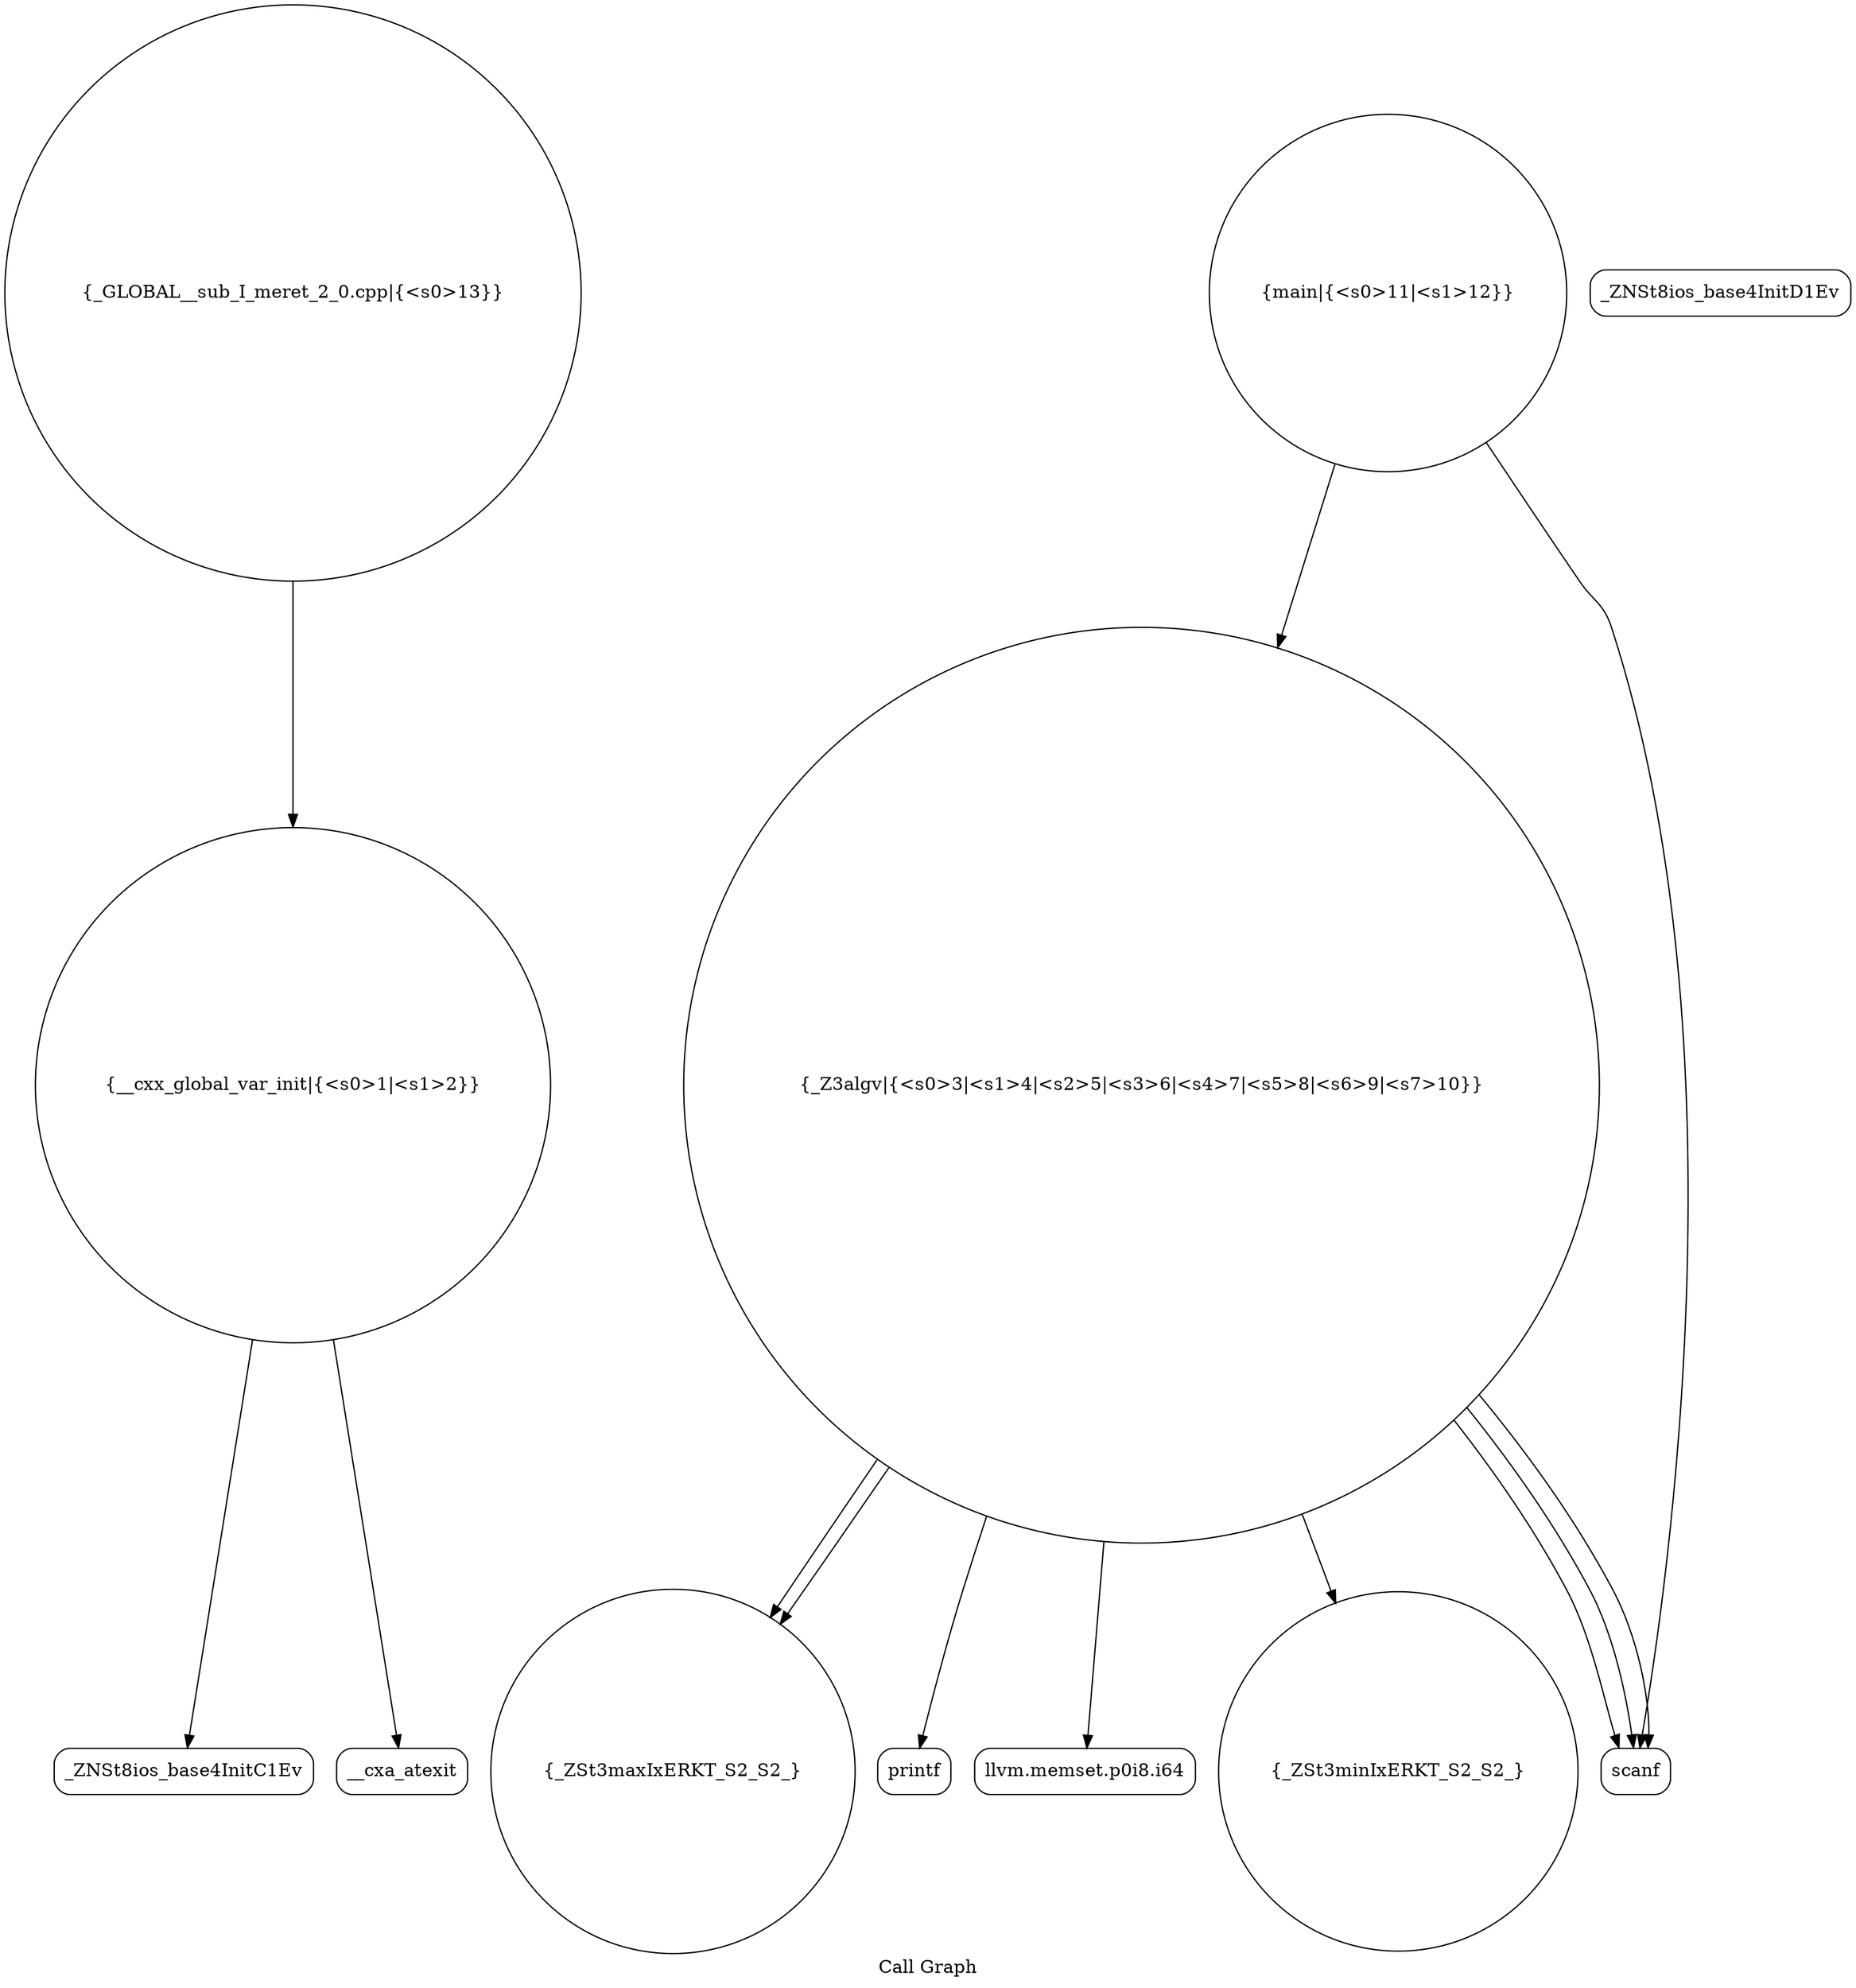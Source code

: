 digraph "Call Graph" {
	label="Call Graph";

	Node0x55c931ea7500 [shape=record,shape=circle,label="{__cxx_global_var_init|{<s0>1|<s1>2}}"];
	Node0x55c931ea7500:s0 -> Node0x55c931ea7990[color=black];
	Node0x55c931ea7500:s1 -> Node0x55c931ea7a90[color=black];
	Node0x55c931ea7c90 [shape=record,shape=circle,label="{_ZSt3maxIxERKT_S2_S2_}"];
	Node0x55c931ea7a10 [shape=record,shape=Mrecord,label="{_ZNSt8ios_base4InitD1Ev}"];
	Node0x55c931ea7d90 [shape=record,shape=Mrecord,label="{printf}"];
	Node0x55c931ea7b10 [shape=record,shape=circle,label="{_Z3algv|{<s0>3|<s1>4|<s2>5|<s3>6|<s4>7|<s5>8|<s6>9|<s7>10}}"];
	Node0x55c931ea7b10:s0 -> Node0x55c931ea7b90[color=black];
	Node0x55c931ea7b10:s1 -> Node0x55c931ea7c10[color=black];
	Node0x55c931ea7b10:s2 -> Node0x55c931ea7c10[color=black];
	Node0x55c931ea7b10:s3 -> Node0x55c931ea7c10[color=black];
	Node0x55c931ea7b10:s4 -> Node0x55c931ea7d10[color=black];
	Node0x55c931ea7b10:s5 -> Node0x55c931ea7c90[color=black];
	Node0x55c931ea7b10:s6 -> Node0x55c931ea7c90[color=black];
	Node0x55c931ea7b10:s7 -> Node0x55c931ea7d90[color=black];
	Node0x55c931ea7e90 [shape=record,shape=circle,label="{_GLOBAL__sub_I_meret_2_0.cpp|{<s0>13}}"];
	Node0x55c931ea7e90:s0 -> Node0x55c931ea7500[color=black];
	Node0x55c931ea7c10 [shape=record,shape=Mrecord,label="{scanf}"];
	Node0x55c931ea7990 [shape=record,shape=Mrecord,label="{_ZNSt8ios_base4InitC1Ev}"];
	Node0x55c931ea7d10 [shape=record,shape=circle,label="{_ZSt3minIxERKT_S2_S2_}"];
	Node0x55c931ea7a90 [shape=record,shape=Mrecord,label="{__cxa_atexit}"];
	Node0x55c931ea7e10 [shape=record,shape=circle,label="{main|{<s0>11|<s1>12}}"];
	Node0x55c931ea7e10:s0 -> Node0x55c931ea7c10[color=black];
	Node0x55c931ea7e10:s1 -> Node0x55c931ea7b10[color=black];
	Node0x55c931ea7b90 [shape=record,shape=Mrecord,label="{llvm.memset.p0i8.i64}"];
}

